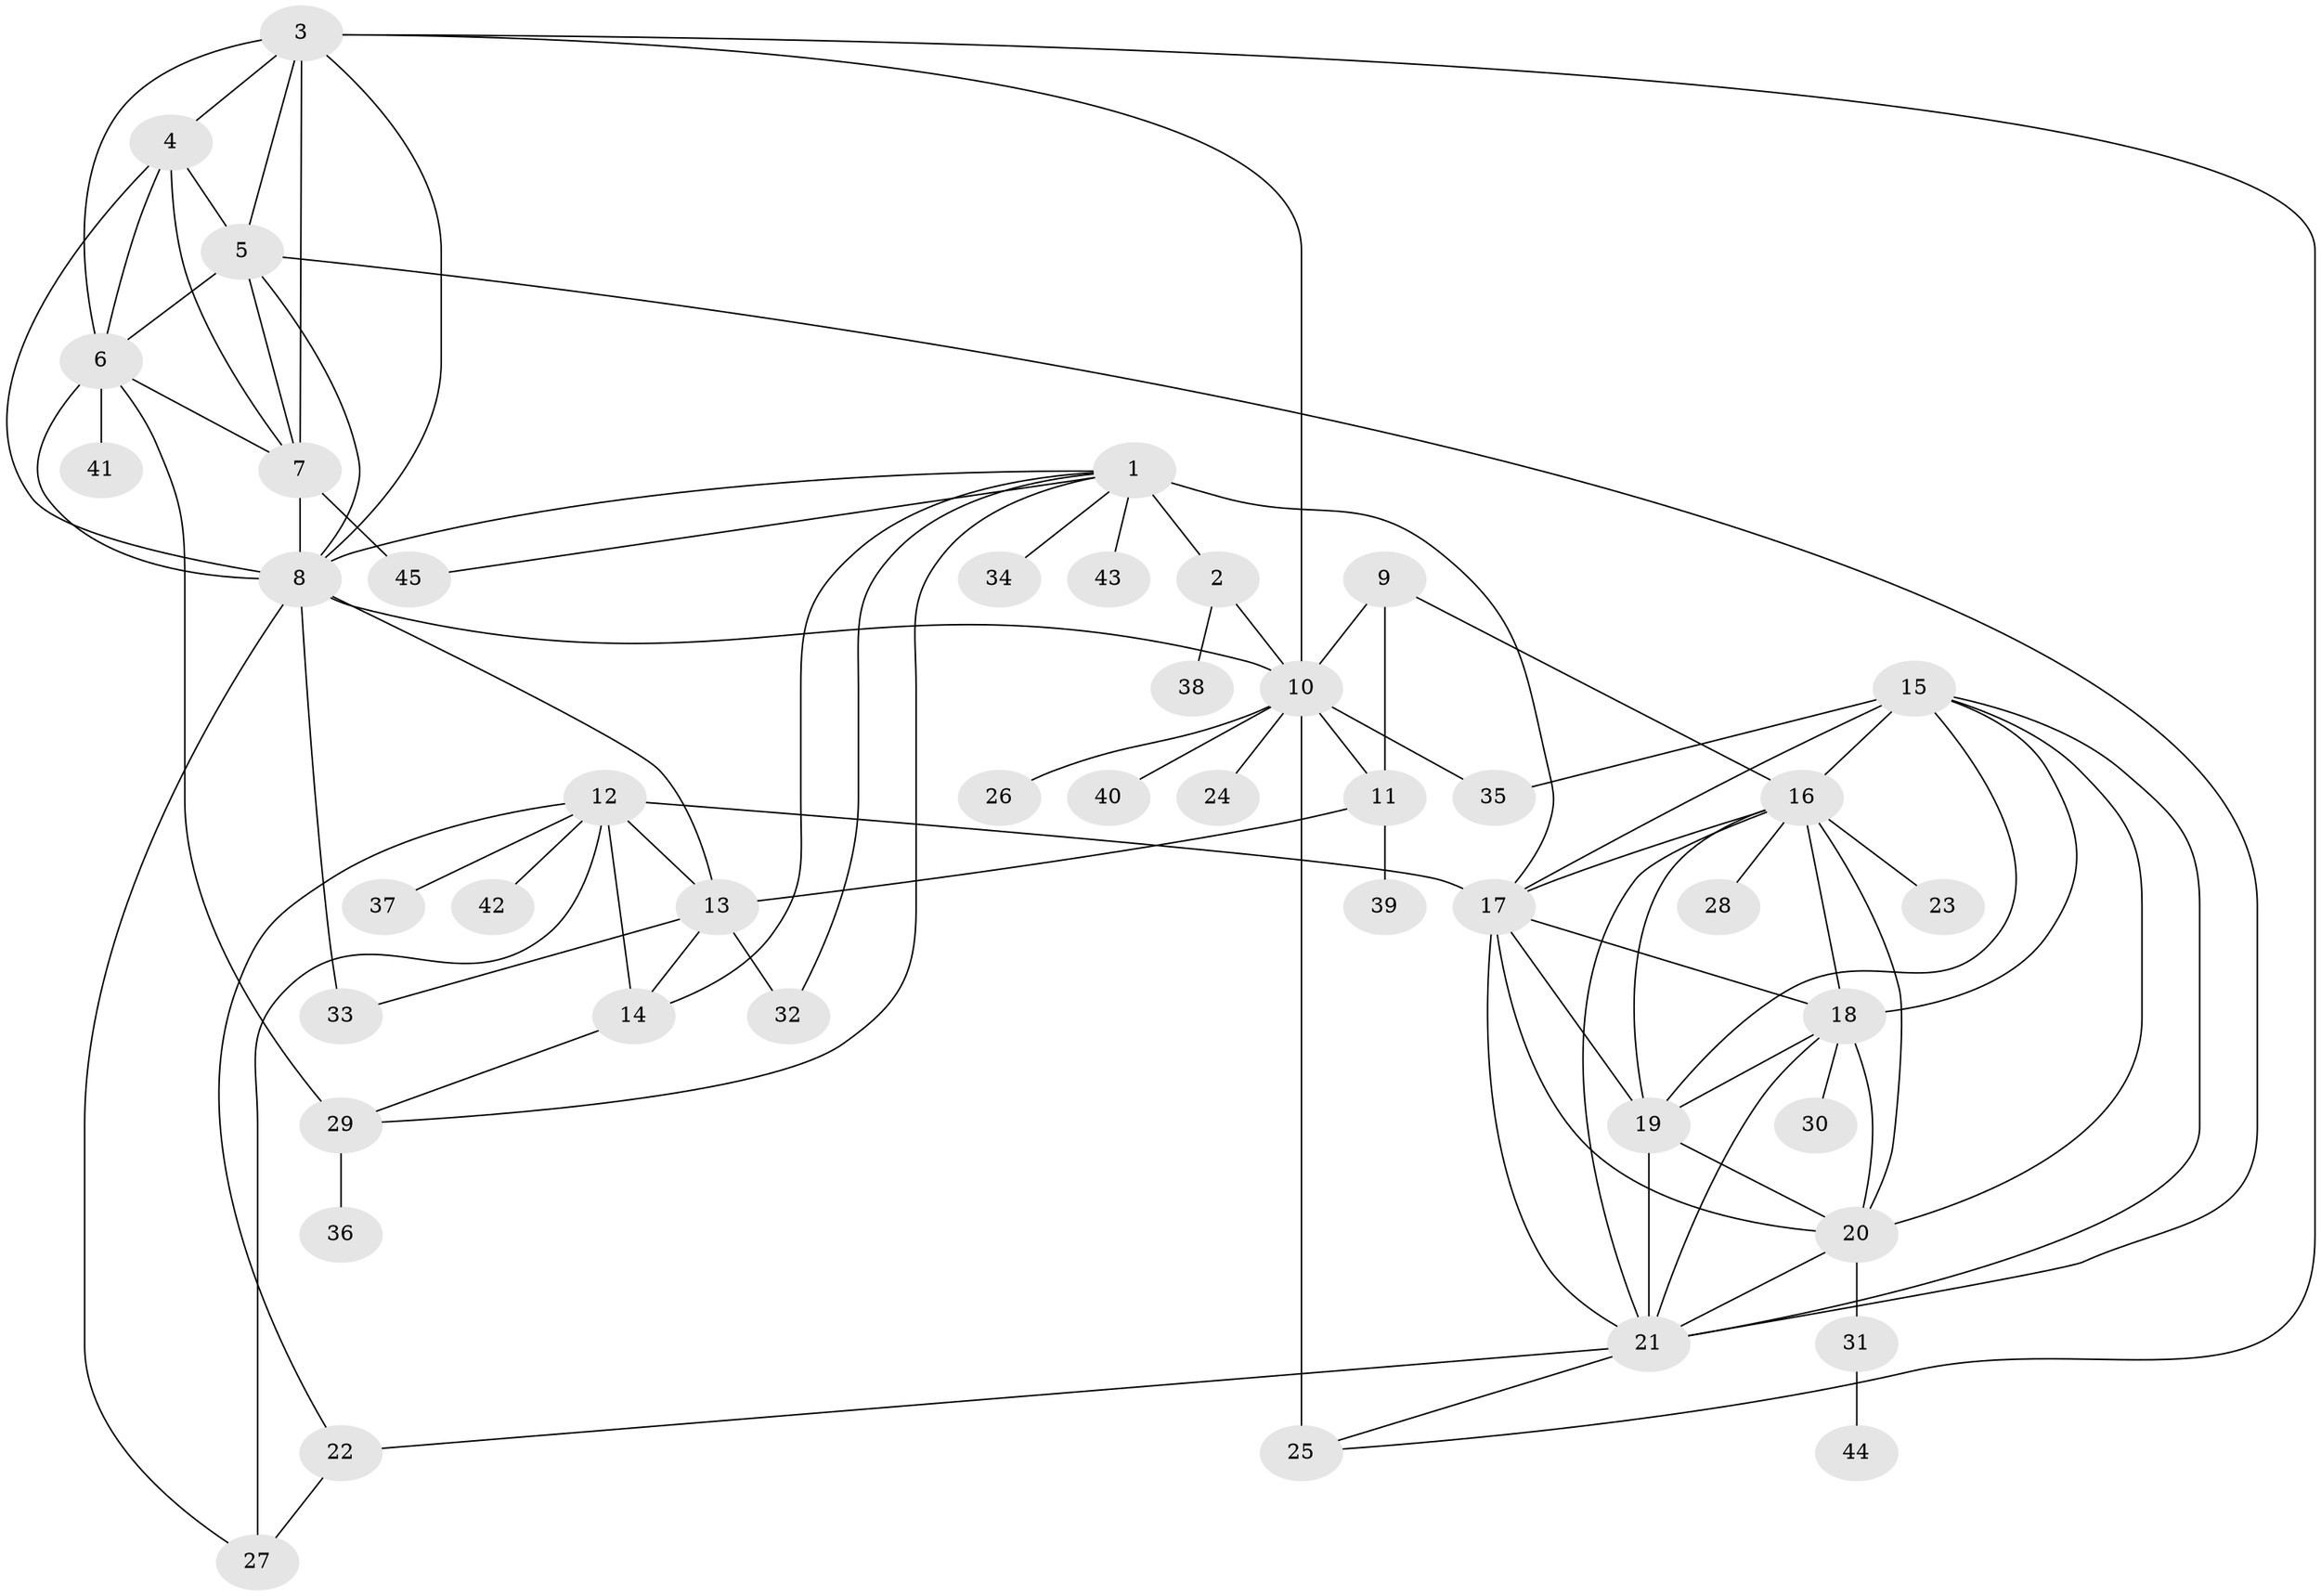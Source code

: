 // original degree distribution, {9: 0.041379310344827586, 11: 0.020689655172413793, 8: 0.034482758620689655, 7: 0.041379310344827586, 10: 0.041379310344827586, 12: 0.020689655172413793, 15: 0.006896551724137931, 13: 0.006896551724137931, 6: 0.013793103448275862, 16: 0.006896551724137931, 14: 0.006896551724137931, 1: 0.5793103448275863, 4: 0.006896551724137931, 2: 0.15172413793103448, 3: 0.020689655172413793}
// Generated by graph-tools (version 1.1) at 2025/52/03/04/25 22:52:35]
// undirected, 45 vertices, 89 edges
graph export_dot {
  node [color=gray90,style=filled];
  1;
  2;
  3;
  4;
  5;
  6;
  7;
  8;
  9;
  10;
  11;
  12;
  13;
  14;
  15;
  16;
  17;
  18;
  19;
  20;
  21;
  22;
  23;
  24;
  25;
  26;
  27;
  28;
  29;
  30;
  31;
  32;
  33;
  34;
  35;
  36;
  37;
  38;
  39;
  40;
  41;
  42;
  43;
  44;
  45;
  1 -- 2 [weight=6.0];
  1 -- 8 [weight=1.0];
  1 -- 14 [weight=1.0];
  1 -- 17 [weight=1.0];
  1 -- 29 [weight=1.0];
  1 -- 32 [weight=1.0];
  1 -- 34 [weight=1.0];
  1 -- 43 [weight=1.0];
  1 -- 45 [weight=1.0];
  2 -- 10 [weight=1.0];
  2 -- 38 [weight=1.0];
  3 -- 4 [weight=2.0];
  3 -- 5 [weight=2.0];
  3 -- 6 [weight=2.0];
  3 -- 7 [weight=2.0];
  3 -- 8 [weight=2.0];
  3 -- 10 [weight=1.0];
  3 -- 25 [weight=1.0];
  4 -- 5 [weight=1.0];
  4 -- 6 [weight=1.0];
  4 -- 7 [weight=1.0];
  4 -- 8 [weight=1.0];
  5 -- 6 [weight=1.0];
  5 -- 7 [weight=1.0];
  5 -- 8 [weight=1.0];
  5 -- 21 [weight=1.0];
  6 -- 7 [weight=1.0];
  6 -- 8 [weight=1.0];
  6 -- 29 [weight=4.0];
  6 -- 41 [weight=1.0];
  7 -- 8 [weight=1.0];
  7 -- 45 [weight=2.0];
  8 -- 10 [weight=1.0];
  8 -- 13 [weight=1.0];
  8 -- 27 [weight=1.0];
  8 -- 33 [weight=4.0];
  9 -- 10 [weight=5.0];
  9 -- 11 [weight=1.0];
  9 -- 16 [weight=1.0];
  10 -- 11 [weight=5.0];
  10 -- 24 [weight=1.0];
  10 -- 25 [weight=4.0];
  10 -- 26 [weight=1.0];
  10 -- 35 [weight=2.0];
  10 -- 40 [weight=4.0];
  11 -- 13 [weight=1.0];
  11 -- 39 [weight=1.0];
  12 -- 13 [weight=5.0];
  12 -- 14 [weight=5.0];
  12 -- 17 [weight=1.0];
  12 -- 22 [weight=1.0];
  12 -- 27 [weight=2.0];
  12 -- 37 [weight=6.0];
  12 -- 42 [weight=2.0];
  13 -- 14 [weight=1.0];
  13 -- 32 [weight=1.0];
  13 -- 33 [weight=1.0];
  14 -- 29 [weight=1.0];
  15 -- 16 [weight=1.0];
  15 -- 17 [weight=1.0];
  15 -- 18 [weight=1.0];
  15 -- 19 [weight=1.0];
  15 -- 20 [weight=1.0];
  15 -- 21 [weight=1.0];
  15 -- 35 [weight=2.0];
  16 -- 17 [weight=1.0];
  16 -- 18 [weight=1.0];
  16 -- 19 [weight=1.0];
  16 -- 20 [weight=1.0];
  16 -- 21 [weight=1.0];
  16 -- 23 [weight=3.0];
  16 -- 28 [weight=1.0];
  17 -- 18 [weight=1.0];
  17 -- 19 [weight=1.0];
  17 -- 20 [weight=1.0];
  17 -- 21 [weight=1.0];
  18 -- 19 [weight=1.0];
  18 -- 20 [weight=1.0];
  18 -- 21 [weight=1.0];
  18 -- 30 [weight=1.0];
  19 -- 20 [weight=1.0];
  19 -- 21 [weight=1.0];
  20 -- 21 [weight=1.0];
  20 -- 31 [weight=3.0];
  21 -- 22 [weight=1.0];
  21 -- 25 [weight=1.0];
  22 -- 27 [weight=1.0];
  29 -- 36 [weight=1.0];
  31 -- 44 [weight=1.0];
}
